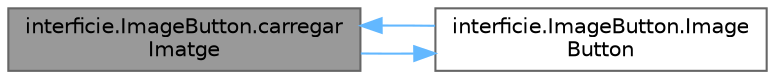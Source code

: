 digraph "interficie.ImageButton.carregarImatge"
{
 // INTERACTIVE_SVG=YES
 // LATEX_PDF_SIZE
  bgcolor="transparent";
  edge [fontname=Helvetica,fontsize=10,labelfontname=Helvetica,labelfontsize=10];
  node [fontname=Helvetica,fontsize=10,shape=box,height=0.2,width=0.4];
  rankdir="LR";
  Node1 [id="Node000001",label="interficie.ImageButton.carregar\lImatge",height=0.2,width=0.4,color="gray40", fillcolor="grey60", style="filled", fontcolor="black",tooltip="Carrega la imatge des de la ruta especificada."];
  Node1 -> Node2 [id="edge1_Node000001_Node000002",color="steelblue1",style="solid",tooltip=" "];
  Node2 [id="Node000002",label="interficie.ImageButton.Image\lButton",height=0.2,width=0.4,color="grey40", fillcolor="white", style="filled",URL="$classinterficie_1_1_image_button.html#a5cffd7956e48f36f9071f9d5c4be47ca",tooltip="Constructor que crea un botó amb text i una imatge de fons."];
  Node2 -> Node1 [id="edge2_Node000002_Node000001",color="steelblue1",style="solid",tooltip=" "];
}
